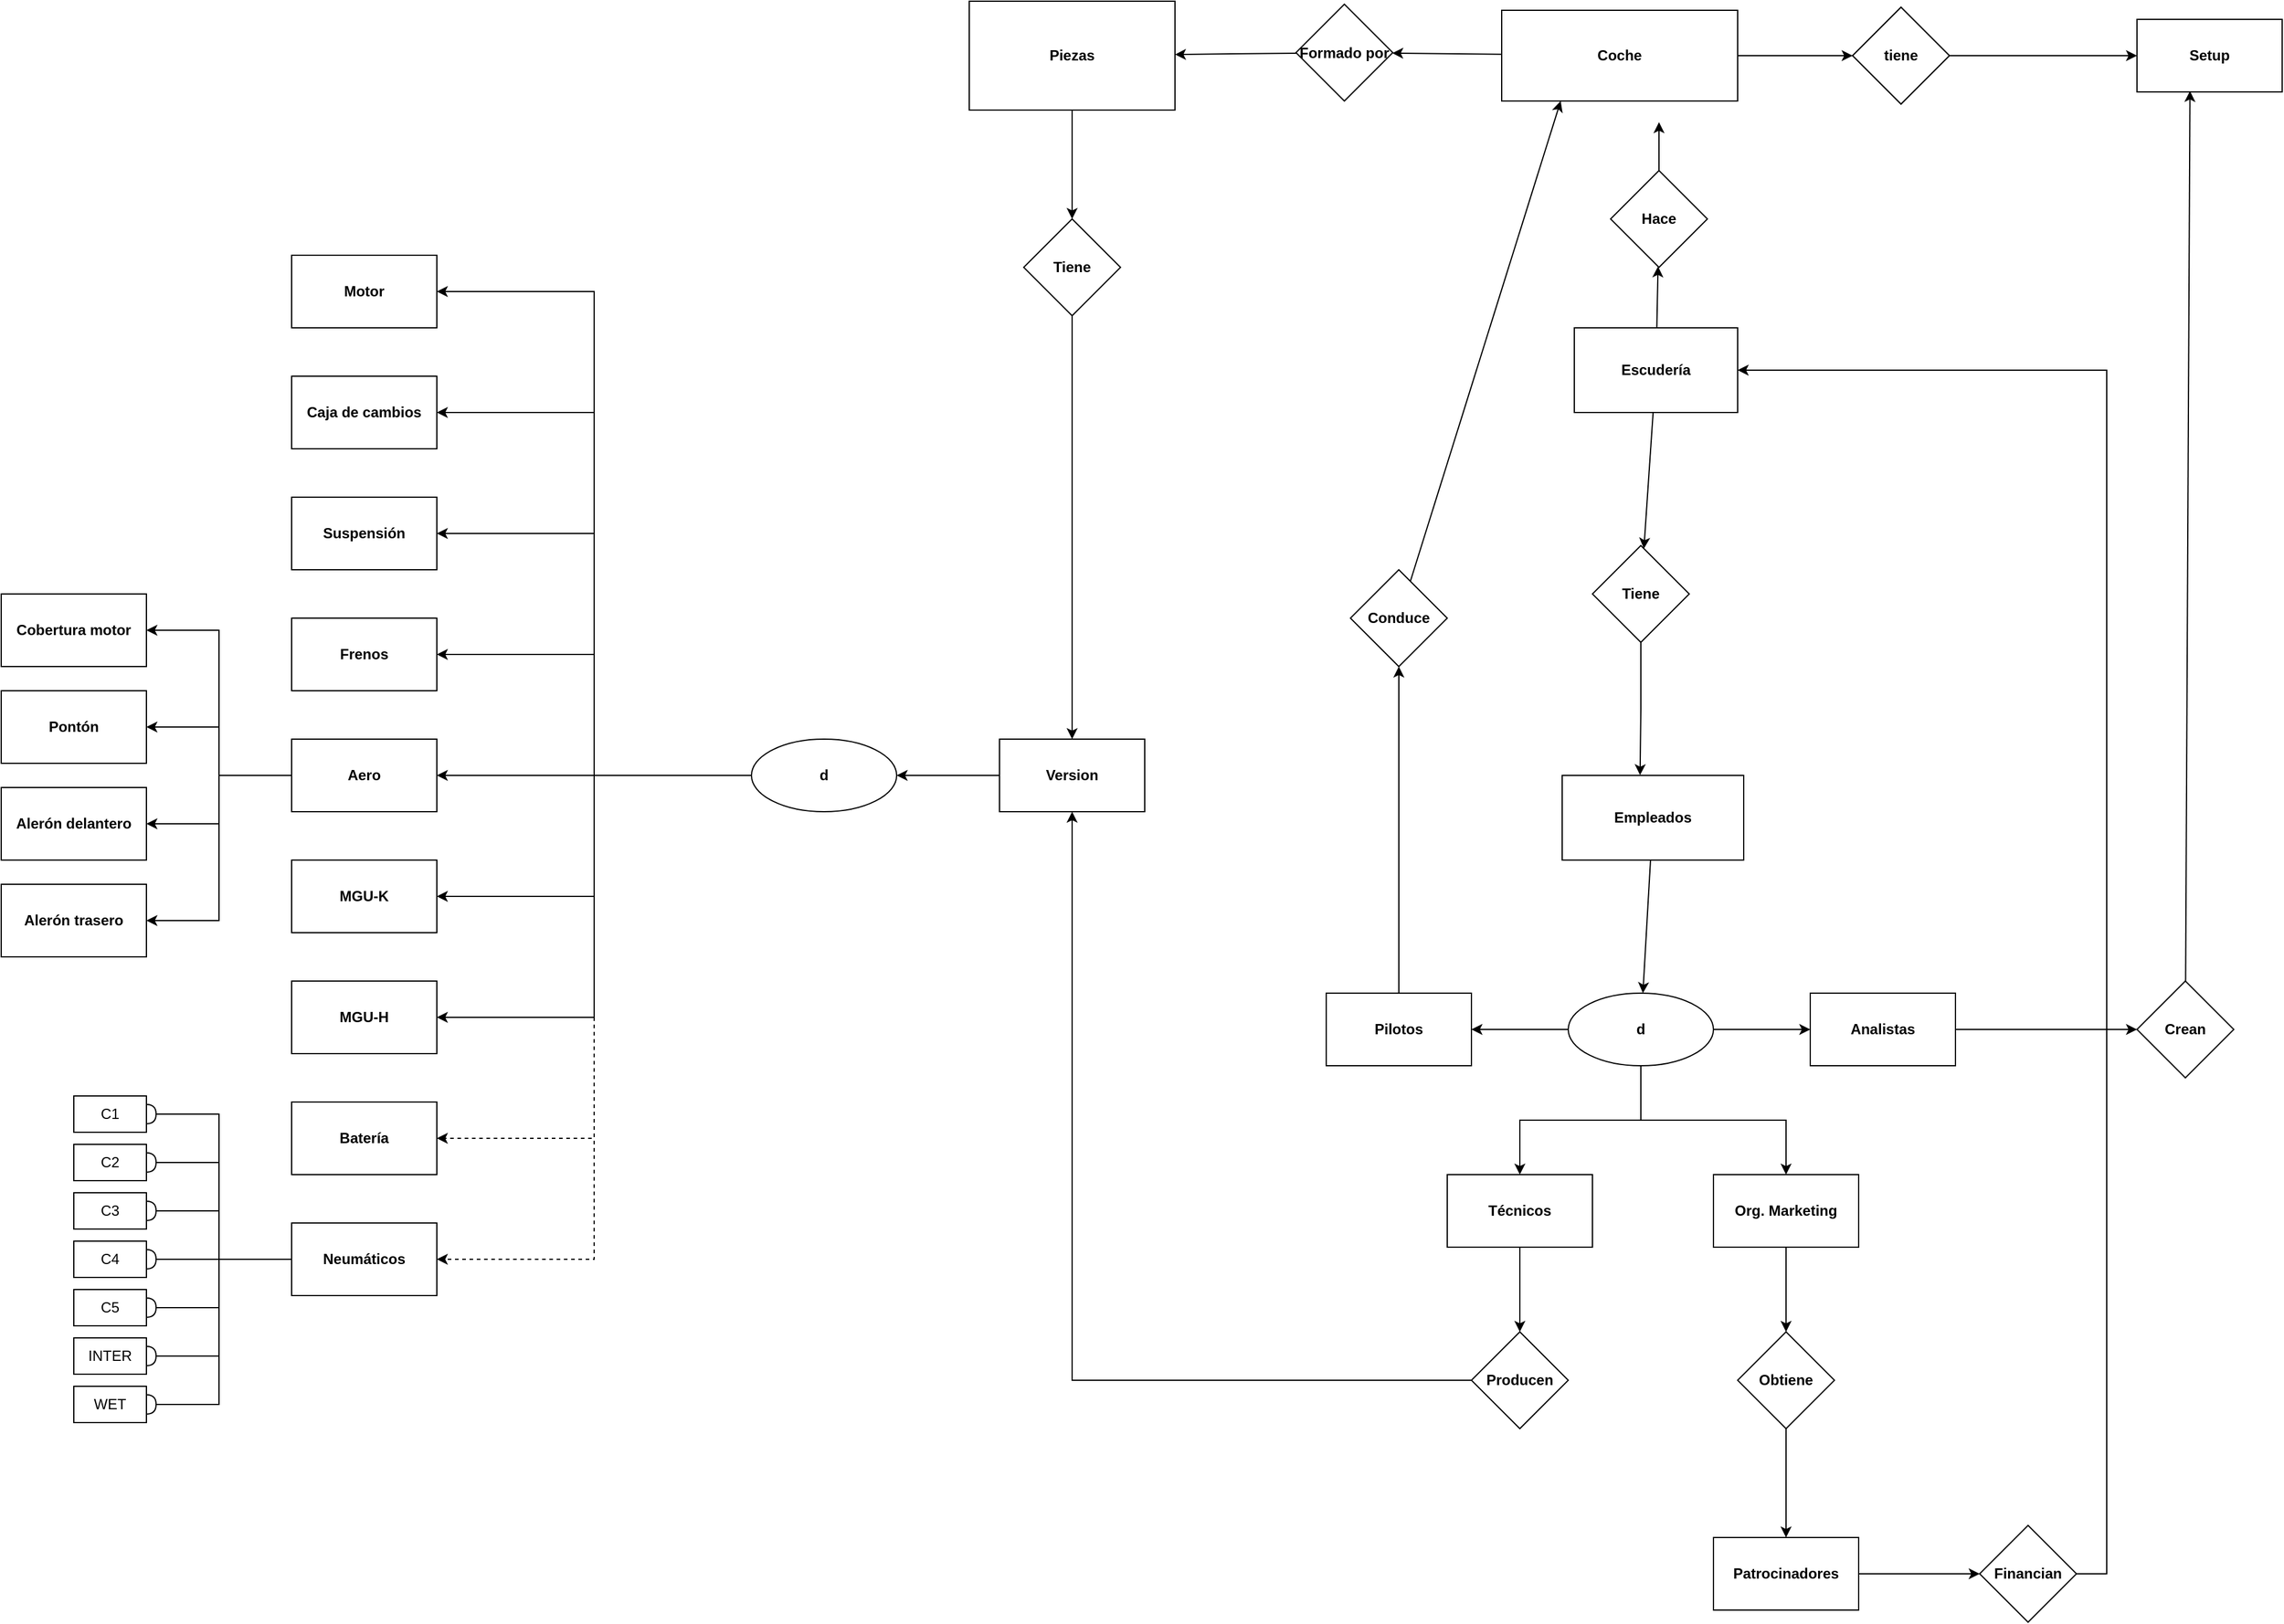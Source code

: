 <mxfile version="20.4.0" type="github">
  <diagram id="R2lEEEUBdFMjLlhIrx00" name="Page-1">
    <mxGraphModel dx="1680" dy="438" grid="1" gridSize="10" guides="1" tooltips="1" connect="1" arrows="1" fold="1" page="1" pageScale="1" pageWidth="850" pageHeight="1100" math="0" shadow="0" extFonts="Permanent Marker^https://fonts.googleapis.com/css?family=Permanent+Marker">
      <root>
        <mxCell id="0" />
        <mxCell id="1" parent="0" />
        <mxCell id="Vuo2y7uPP6f6gRKVwkSL-5" value="" style="edgeStyle=orthogonalEdgeStyle;rounded=0;orthogonalLoop=1;jettySize=auto;html=1;exitX=0.5;exitY=1;exitDx=0;exitDy=0;" parent="1" target="Vuo2y7uPP6f6gRKVwkSL-4" edge="1" source="Vuo2y7uPP6f6gRKVwkSL-67">
          <mxGeometry relative="1" as="geometry">
            <mxPoint x="315" y="220" as="sourcePoint" />
            <Array as="points" />
          </mxGeometry>
        </mxCell>
        <mxCell id="Vuo2y7uPP6f6gRKVwkSL-100" value="" style="edgeStyle=none;rounded=0;orthogonalLoop=1;jettySize=auto;html=1;strokeColor=default;" parent="1" source="Vuo2y7uPP6f6gRKVwkSL-1" target="Vuo2y7uPP6f6gRKVwkSL-67" edge="1">
          <mxGeometry relative="1" as="geometry" />
        </mxCell>
        <mxCell id="Vuo2y7uPP6f6gRKVwkSL-1" value="Formado por" style="rhombus;whiteSpace=wrap;html=1;startSize=30;fontStyle=1;" parent="1" vertex="1">
          <mxGeometry x="540" y="112.5" width="80" height="80" as="geometry" />
        </mxCell>
        <mxCell id="Vuo2y7uPP6f6gRKVwkSL-6" value="" style="edgeStyle=orthogonalEdgeStyle;rounded=0;orthogonalLoop=1;jettySize=auto;html=1;entryX=0.5;entryY=0;entryDx=0;entryDy=0;exitX=0.5;exitY=1;exitDx=0;exitDy=0;" parent="1" source="Vuo2y7uPP6f6gRKVwkSL-4" edge="1" target="Vuo2y7uPP6f6gRKVwkSL-66">
          <mxGeometry relative="1" as="geometry">
            <mxPoint x="235" y="420" as="targetPoint" />
            <Array as="points">
              <mxPoint x="355" y="720" />
            </Array>
          </mxGeometry>
        </mxCell>
        <mxCell id="Vuo2y7uPP6f6gRKVwkSL-4" value="Tiene" style="rhombus;whiteSpace=wrap;html=1;startSize=30;fontStyle=1;" parent="1" vertex="1">
          <mxGeometry x="315" y="290" width="80" height="80" as="geometry" />
        </mxCell>
        <mxCell id="Vuo2y7uPP6f6gRKVwkSL-24" value="Conduce" style="rhombus;whiteSpace=wrap;html=1;startSize=30;fontStyle=1;" parent="1" vertex="1">
          <mxGeometry x="1000" y="115" width="80" height="80" as="geometry" />
        </mxCell>
        <mxCell id="Vuo2y7uPP6f6gRKVwkSL-40" value="" style="edgeStyle=orthogonalEdgeStyle;rounded=0;orthogonalLoop=1;jettySize=auto;html=1;" parent="1" source="Vuo2y7uPP6f6gRKVwkSL-38" edge="1">
          <mxGeometry relative="1" as="geometry">
            <mxPoint x="840" y="210" as="targetPoint" />
          </mxGeometry>
        </mxCell>
        <mxCell id="Vuo2y7uPP6f6gRKVwkSL-38" value="Hace" style="rhombus;whiteSpace=wrap;html=1;startSize=30;fontStyle=1;" parent="1" vertex="1">
          <mxGeometry x="800" y="250" width="80" height="80" as="geometry" />
        </mxCell>
        <mxCell id="Vuo2y7uPP6f6gRKVwkSL-44" value="" style="edgeStyle=orthogonalEdgeStyle;rounded=0;orthogonalLoop=1;jettySize=auto;html=1;entryX=0.429;entryY=-0.003;entryDx=0;entryDy=0;entryPerimeter=0;" parent="1" source="Vuo2y7uPP6f6gRKVwkSL-41" target="Vuo2y7uPP6f6gRKVwkSL-79" edge="1">
          <mxGeometry relative="1" as="geometry">
            <mxPoint x="825" y="730" as="targetPoint" />
          </mxGeometry>
        </mxCell>
        <mxCell id="Vuo2y7uPP6f6gRKVwkSL-41" value="Tiene" style="rhombus;whiteSpace=wrap;html=1;startSize=30;fontStyle=1;" parent="1" vertex="1">
          <mxGeometry x="785" y="560" width="80" height="80" as="geometry" />
        </mxCell>
        <mxCell id="Vuo2y7uPP6f6gRKVwkSL-55" value="" style="edgeStyle=orthogonalEdgeStyle;rounded=0;orthogonalLoop=1;jettySize=auto;html=1;" parent="1" source="Vuo2y7uPP6f6gRKVwkSL-52" target="Vuo2y7uPP6f6gRKVwkSL-54" edge="1">
          <mxGeometry relative="1" as="geometry" />
        </mxCell>
        <mxCell id="Vuo2y7uPP6f6gRKVwkSL-57" value="" style="edgeStyle=orthogonalEdgeStyle;rounded=0;orthogonalLoop=1;jettySize=auto;html=1;" parent="1" source="Vuo2y7uPP6f6gRKVwkSL-52" target="Vuo2y7uPP6f6gRKVwkSL-56" edge="1">
          <mxGeometry relative="1" as="geometry" />
        </mxCell>
        <mxCell id="Vuo2y7uPP6f6gRKVwkSL-59" value="" style="edgeStyle=orthogonalEdgeStyle;rounded=0;orthogonalLoop=1;jettySize=auto;html=1;" parent="1" source="Vuo2y7uPP6f6gRKVwkSL-52" target="Vuo2y7uPP6f6gRKVwkSL-58" edge="1">
          <mxGeometry relative="1" as="geometry" />
        </mxCell>
        <mxCell id="Vuo2y7uPP6f6gRKVwkSL-61" value="" style="edgeStyle=orthogonalEdgeStyle;rounded=0;orthogonalLoop=1;jettySize=auto;html=1;" parent="1" source="Vuo2y7uPP6f6gRKVwkSL-52" target="Vuo2y7uPP6f6gRKVwkSL-60" edge="1">
          <mxGeometry relative="1" as="geometry" />
        </mxCell>
        <mxCell id="Vuo2y7uPP6f6gRKVwkSL-52" value="d" style="ellipse;whiteSpace=wrap;html=1;startSize=30;fontStyle=1;" parent="1" vertex="1">
          <mxGeometry x="765" y="930" width="120" height="60" as="geometry" />
        </mxCell>
        <mxCell id="Vuo2y7uPP6f6gRKVwkSL-93" value="" style="edgeStyle=none;rounded=0;orthogonalLoop=1;jettySize=auto;html=1;strokeColor=default;" parent="1" source="Vuo2y7uPP6f6gRKVwkSL-54" target="Vuo2y7uPP6f6gRKVwkSL-92" edge="1">
          <mxGeometry relative="1" as="geometry" />
        </mxCell>
        <mxCell id="Vuo2y7uPP6f6gRKVwkSL-54" value="Pilotos" style="whiteSpace=wrap;html=1;startSize=30;fontStyle=1;" parent="1" vertex="1">
          <mxGeometry x="565" y="930" width="120" height="60" as="geometry" />
        </mxCell>
        <mxCell id="Vuo2y7uPP6f6gRKVwkSL-97" value="" style="edgeStyle=none;rounded=0;orthogonalLoop=1;jettySize=auto;html=1;strokeColor=default;" parent="1" source="Vuo2y7uPP6f6gRKVwkSL-56" target="Vuo2y7uPP6f6gRKVwkSL-96" edge="1">
          <mxGeometry relative="1" as="geometry" />
        </mxCell>
        <mxCell id="Vuo2y7uPP6f6gRKVwkSL-56" value="Analistas" style="whiteSpace=wrap;html=1;startSize=30;fontStyle=1;" parent="1" vertex="1">
          <mxGeometry x="965" y="930" width="120" height="60" as="geometry" />
        </mxCell>
        <mxCell id="Vuo2y7uPP6f6gRKVwkSL-63" value="" style="edgeStyle=orthogonalEdgeStyle;rounded=0;orthogonalLoop=1;jettySize=auto;html=1;" parent="1" source="Vuo2y7uPP6f6gRKVwkSL-58" target="Vuo2y7uPP6f6gRKVwkSL-62" edge="1">
          <mxGeometry relative="1" as="geometry" />
        </mxCell>
        <mxCell id="Vuo2y7uPP6f6gRKVwkSL-58" value="Técnicos" style="whiteSpace=wrap;html=1;startSize=30;fontStyle=1;" parent="1" vertex="1">
          <mxGeometry x="665" y="1080" width="120" height="60" as="geometry" />
        </mxCell>
        <mxCell id="Vuo2y7uPP6f6gRKVwkSL-81" value="" style="edgeStyle=orthogonalEdgeStyle;rounded=0;orthogonalLoop=1;jettySize=auto;html=1;" parent="1" source="Vuo2y7uPP6f6gRKVwkSL-60" target="Vuo2y7uPP6f6gRKVwkSL-80" edge="1">
          <mxGeometry relative="1" as="geometry" />
        </mxCell>
        <mxCell id="Vuo2y7uPP6f6gRKVwkSL-60" value="Org. Marketing" style="whiteSpace=wrap;html=1;startSize=30;fontStyle=1;" parent="1" vertex="1">
          <mxGeometry x="885" y="1080" width="120" height="60" as="geometry" />
        </mxCell>
        <mxCell id="Vuo2y7uPP6f6gRKVwkSL-65" value="" style="edgeStyle=orthogonalEdgeStyle;rounded=0;orthogonalLoop=1;jettySize=auto;html=1;entryX=0.5;entryY=1;entryDx=0;entryDy=0;" parent="1" source="Vuo2y7uPP6f6gRKVwkSL-62" target="Vuo2y7uPP6f6gRKVwkSL-66" edge="1">
          <mxGeometry relative="1" as="geometry">
            <mxPoint x="220" y="490" as="targetPoint" />
            <Array as="points">
              <mxPoint x="355" y="1250" />
            </Array>
          </mxGeometry>
        </mxCell>
        <mxCell id="Vuo2y7uPP6f6gRKVwkSL-62" value="Producen" style="rhombus;whiteSpace=wrap;html=1;startSize=30;fontStyle=1;" parent="1" vertex="1">
          <mxGeometry x="685" y="1210" width="80" height="80" as="geometry" />
        </mxCell>
        <mxCell id="I6V64sEG3CaEDevAVkTw-2" style="edgeStyle=orthogonalEdgeStyle;rounded=0;orthogonalLoop=1;jettySize=auto;html=1;entryX=1;entryY=0.5;entryDx=0;entryDy=0;" edge="1" parent="1" source="Vuo2y7uPP6f6gRKVwkSL-66" target="I6V64sEG3CaEDevAVkTw-1">
          <mxGeometry relative="1" as="geometry" />
        </mxCell>
        <mxCell id="Vuo2y7uPP6f6gRKVwkSL-66" value="&lt;b&gt;Version&lt;/b&gt;" style="rounded=0;whiteSpace=wrap;html=1;" parent="1" vertex="1">
          <mxGeometry x="295" y="720" width="120" height="60" as="geometry" />
        </mxCell>
        <mxCell id="Vuo2y7uPP6f6gRKVwkSL-67" value="&lt;b&gt;Piezas&lt;/b&gt;" style="rounded=0;whiteSpace=wrap;html=1;" parent="1" vertex="1">
          <mxGeometry x="270" y="110" width="170" height="90" as="geometry" />
        </mxCell>
        <mxCell id="Vuo2y7uPP6f6gRKVwkSL-101" value="" style="edgeStyle=none;rounded=0;orthogonalLoop=1;jettySize=auto;html=1;strokeColor=default;" parent="1" source="Vuo2y7uPP6f6gRKVwkSL-68" target="Vuo2y7uPP6f6gRKVwkSL-1" edge="1">
          <mxGeometry relative="1" as="geometry" />
        </mxCell>
        <mxCell id="I6V64sEG3CaEDevAVkTw-46" style="edgeStyle=orthogonalEdgeStyle;rounded=0;orthogonalLoop=1;jettySize=auto;html=1;entryX=0;entryY=0.5;entryDx=0;entryDy=0;endArrow=classic;endFill=1;" edge="1" parent="1" source="Vuo2y7uPP6f6gRKVwkSL-68" target="Vuo2y7uPP6f6gRKVwkSL-76">
          <mxGeometry relative="1" as="geometry" />
        </mxCell>
        <mxCell id="Vuo2y7uPP6f6gRKVwkSL-68" value="&lt;b&gt;Coche&lt;/b&gt;" style="rounded=0;whiteSpace=wrap;html=1;" parent="1" vertex="1">
          <mxGeometry x="710" y="117.5" width="195" height="75" as="geometry" />
        </mxCell>
        <mxCell id="Vuo2y7uPP6f6gRKVwkSL-75" value="&lt;b&gt;Setup&lt;/b&gt;" style="rounded=0;whiteSpace=wrap;html=1;" parent="1" vertex="1">
          <mxGeometry x="1235" y="125" width="120" height="60" as="geometry" />
        </mxCell>
        <mxCell id="I6V64sEG3CaEDevAVkTw-47" style="edgeStyle=orthogonalEdgeStyle;rounded=0;orthogonalLoop=1;jettySize=auto;html=1;entryX=0;entryY=0.5;entryDx=0;entryDy=0;endArrow=classic;endFill=1;" edge="1" parent="1" source="Vuo2y7uPP6f6gRKVwkSL-76" target="Vuo2y7uPP6f6gRKVwkSL-75">
          <mxGeometry relative="1" as="geometry" />
        </mxCell>
        <mxCell id="Vuo2y7uPP6f6gRKVwkSL-76" value="&lt;b&gt;tiene&lt;/b&gt;" style="rhombus;whiteSpace=wrap;html=1;rounded=0;" parent="1" vertex="1">
          <mxGeometry x="1000" y="115" width="80" height="80" as="geometry" />
        </mxCell>
        <mxCell id="Vuo2y7uPP6f6gRKVwkSL-103" value="" style="edgeStyle=none;rounded=0;orthogonalLoop=1;jettySize=auto;html=1;strokeColor=default;" parent="1" source="Vuo2y7uPP6f6gRKVwkSL-78" target="Vuo2y7uPP6f6gRKVwkSL-38" edge="1">
          <mxGeometry relative="1" as="geometry" />
        </mxCell>
        <mxCell id="Vuo2y7uPP6f6gRKVwkSL-104" value="" style="edgeStyle=none;rounded=0;orthogonalLoop=1;jettySize=auto;html=1;strokeColor=default;" parent="1" source="Vuo2y7uPP6f6gRKVwkSL-78" target="Vuo2y7uPP6f6gRKVwkSL-41" edge="1">
          <mxGeometry relative="1" as="geometry" />
        </mxCell>
        <mxCell id="Vuo2y7uPP6f6gRKVwkSL-78" value="&lt;b&gt;Escudería&lt;/b&gt;" style="rounded=0;whiteSpace=wrap;html=1;" parent="1" vertex="1">
          <mxGeometry x="770" y="380" width="135" height="70" as="geometry" />
        </mxCell>
        <mxCell id="Vuo2y7uPP6f6gRKVwkSL-105" value="" style="edgeStyle=none;rounded=0;orthogonalLoop=1;jettySize=auto;html=1;strokeColor=default;" parent="1" source="Vuo2y7uPP6f6gRKVwkSL-79" target="Vuo2y7uPP6f6gRKVwkSL-52" edge="1">
          <mxGeometry relative="1" as="geometry" />
        </mxCell>
        <mxCell id="Vuo2y7uPP6f6gRKVwkSL-79" value="&lt;b&gt;Empleados&lt;/b&gt;" style="rounded=0;whiteSpace=wrap;html=1;" parent="1" vertex="1">
          <mxGeometry x="760" y="750" width="150" height="70" as="geometry" />
        </mxCell>
        <mxCell id="Vuo2y7uPP6f6gRKVwkSL-83" value="" style="edgeStyle=orthogonalEdgeStyle;rounded=0;orthogonalLoop=1;jettySize=auto;html=1;" parent="1" source="Vuo2y7uPP6f6gRKVwkSL-80" target="Vuo2y7uPP6f6gRKVwkSL-82" edge="1">
          <mxGeometry relative="1" as="geometry" />
        </mxCell>
        <mxCell id="Vuo2y7uPP6f6gRKVwkSL-80" value="Obtiene" style="rhombus;whiteSpace=wrap;html=1;startSize=30;fontStyle=1;" parent="1" vertex="1">
          <mxGeometry x="905" y="1210" width="80" height="80" as="geometry" />
        </mxCell>
        <mxCell id="Vuo2y7uPP6f6gRKVwkSL-88" value="" style="edgeStyle=orthogonalEdgeStyle;rounded=0;orthogonalLoop=1;jettySize=auto;html=1;" parent="1" source="Vuo2y7uPP6f6gRKVwkSL-82" target="Vuo2y7uPP6f6gRKVwkSL-87" edge="1">
          <mxGeometry relative="1" as="geometry" />
        </mxCell>
        <mxCell id="Vuo2y7uPP6f6gRKVwkSL-82" value="Patrocinadores" style="whiteSpace=wrap;html=1;startSize=30;fontStyle=1;" parent="1" vertex="1">
          <mxGeometry x="885" y="1380" width="120" height="60" as="geometry" />
        </mxCell>
        <mxCell id="Vuo2y7uPP6f6gRKVwkSL-90" value="" style="edgeStyle=orthogonalEdgeStyle;rounded=0;orthogonalLoop=1;jettySize=auto;html=1;entryX=1;entryY=0.5;entryDx=0;entryDy=0;" parent="1" source="Vuo2y7uPP6f6gRKVwkSL-87" target="Vuo2y7uPP6f6gRKVwkSL-78" edge="1">
          <mxGeometry relative="1" as="geometry">
            <mxPoint x="1240" y="400" as="targetPoint" />
            <Array as="points">
              <mxPoint x="1210" y="1410" />
              <mxPoint x="1210" y="415" />
            </Array>
          </mxGeometry>
        </mxCell>
        <mxCell id="Vuo2y7uPP6f6gRKVwkSL-87" value="Financian" style="rhombus;whiteSpace=wrap;html=1;startSize=30;fontStyle=1;" parent="1" vertex="1">
          <mxGeometry x="1105" y="1370" width="80" height="80" as="geometry" />
        </mxCell>
        <mxCell id="Vuo2y7uPP6f6gRKVwkSL-95" value="" style="edgeStyle=none;rounded=0;orthogonalLoop=1;jettySize=auto;html=1;strokeColor=default;entryX=0.25;entryY=1;entryDx=0;entryDy=0;" parent="1" source="Vuo2y7uPP6f6gRKVwkSL-92" target="Vuo2y7uPP6f6gRKVwkSL-68" edge="1">
          <mxGeometry relative="1" as="geometry">
            <mxPoint x="640" y="240" as="targetPoint" />
          </mxGeometry>
        </mxCell>
        <mxCell id="Vuo2y7uPP6f6gRKVwkSL-92" value="Conduce" style="rhombus;whiteSpace=wrap;html=1;startSize=30;fontStyle=1;" parent="1" vertex="1">
          <mxGeometry x="585" y="580" width="80" height="80" as="geometry" />
        </mxCell>
        <mxCell id="Vuo2y7uPP6f6gRKVwkSL-99" value="" style="edgeStyle=none;rounded=0;orthogonalLoop=1;jettySize=auto;html=1;strokeColor=default;entryX=0.365;entryY=0.987;entryDx=0;entryDy=0;entryPerimeter=0;" parent="1" source="Vuo2y7uPP6f6gRKVwkSL-96" target="Vuo2y7uPP6f6gRKVwkSL-75" edge="1">
          <mxGeometry relative="1" as="geometry">
            <mxPoint x="1275" y="400" as="targetPoint" />
          </mxGeometry>
        </mxCell>
        <mxCell id="Vuo2y7uPP6f6gRKVwkSL-96" value="Crean" style="rhombus;whiteSpace=wrap;html=1;startSize=30;fontStyle=1;" parent="1" vertex="1">
          <mxGeometry x="1235" y="920" width="80" height="80" as="geometry" />
        </mxCell>
        <mxCell id="I6V64sEG3CaEDevAVkTw-12" style="edgeStyle=orthogonalEdgeStyle;rounded=0;orthogonalLoop=1;jettySize=auto;html=1;exitX=0;exitY=0.5;exitDx=0;exitDy=0;entryX=1;entryY=0.5;entryDx=0;entryDy=0;" edge="1" parent="1" source="I6V64sEG3CaEDevAVkTw-1" target="I6V64sEG3CaEDevAVkTw-6">
          <mxGeometry relative="1" as="geometry" />
        </mxCell>
        <mxCell id="I6V64sEG3CaEDevAVkTw-13" style="edgeStyle=orthogonalEdgeStyle;rounded=0;orthogonalLoop=1;jettySize=auto;html=1;entryX=1;entryY=0.5;entryDx=0;entryDy=0;exitX=0;exitY=0.5;exitDx=0;exitDy=0;" edge="1" parent="1" source="I6V64sEG3CaEDevAVkTw-1" target="I6V64sEG3CaEDevAVkTw-3">
          <mxGeometry relative="1" as="geometry" />
        </mxCell>
        <mxCell id="I6V64sEG3CaEDevAVkTw-14" style="edgeStyle=orthogonalEdgeStyle;rounded=0;orthogonalLoop=1;jettySize=auto;html=1;entryX=1;entryY=0.5;entryDx=0;entryDy=0;" edge="1" parent="1" source="I6V64sEG3CaEDevAVkTw-1" target="I6V64sEG3CaEDevAVkTw-4">
          <mxGeometry relative="1" as="geometry" />
        </mxCell>
        <mxCell id="I6V64sEG3CaEDevAVkTw-15" style="edgeStyle=orthogonalEdgeStyle;rounded=0;orthogonalLoop=1;jettySize=auto;html=1;exitX=0;exitY=0.5;exitDx=0;exitDy=0;entryX=1;entryY=0.5;entryDx=0;entryDy=0;" edge="1" parent="1" source="I6V64sEG3CaEDevAVkTw-1" target="I6V64sEG3CaEDevAVkTw-10">
          <mxGeometry relative="1" as="geometry" />
        </mxCell>
        <mxCell id="I6V64sEG3CaEDevAVkTw-16" style="edgeStyle=orthogonalEdgeStyle;rounded=0;orthogonalLoop=1;jettySize=auto;html=1;exitX=0;exitY=0.5;exitDx=0;exitDy=0;entryX=1;entryY=0.5;entryDx=0;entryDy=0;" edge="1" parent="1" source="I6V64sEG3CaEDevAVkTw-1" target="I6V64sEG3CaEDevAVkTw-5">
          <mxGeometry relative="1" as="geometry" />
        </mxCell>
        <mxCell id="I6V64sEG3CaEDevAVkTw-17" style="edgeStyle=orthogonalEdgeStyle;rounded=0;orthogonalLoop=1;jettySize=auto;html=1;exitX=0;exitY=0.5;exitDx=0;exitDy=0;entryX=1;entryY=0.5;entryDx=0;entryDy=0;" edge="1" parent="1" source="I6V64sEG3CaEDevAVkTw-1" target="I6V64sEG3CaEDevAVkTw-8">
          <mxGeometry relative="1" as="geometry" />
        </mxCell>
        <mxCell id="I6V64sEG3CaEDevAVkTw-18" style="edgeStyle=orthogonalEdgeStyle;rounded=0;orthogonalLoop=1;jettySize=auto;html=1;entryX=1;entryY=0.5;entryDx=0;entryDy=0;endArrow=classic;endFill=1;" edge="1" parent="1" source="I6V64sEG3CaEDevAVkTw-1" target="I6V64sEG3CaEDevAVkTw-9">
          <mxGeometry relative="1" as="geometry" />
        </mxCell>
        <mxCell id="I6V64sEG3CaEDevAVkTw-19" style="edgeStyle=orthogonalEdgeStyle;rounded=0;orthogonalLoop=1;jettySize=auto;html=1;exitX=0;exitY=0.5;exitDx=0;exitDy=0;entryX=1;entryY=0.5;entryDx=0;entryDy=0;dashed=1;" edge="1" parent="1" source="I6V64sEG3CaEDevAVkTw-1" target="I6V64sEG3CaEDevAVkTw-7">
          <mxGeometry relative="1" as="geometry" />
        </mxCell>
        <mxCell id="I6V64sEG3CaEDevAVkTw-20" style="edgeStyle=orthogonalEdgeStyle;rounded=0;orthogonalLoop=1;jettySize=auto;html=1;exitX=0;exitY=0.5;exitDx=0;exitDy=0;entryX=1;entryY=0.5;entryDx=0;entryDy=0;dashed=1;" edge="1" parent="1" source="I6V64sEG3CaEDevAVkTw-1" target="I6V64sEG3CaEDevAVkTw-11">
          <mxGeometry relative="1" as="geometry" />
        </mxCell>
        <mxCell id="I6V64sEG3CaEDevAVkTw-1" value="d" style="ellipse;whiteSpace=wrap;html=1;startSize=30;fontStyle=1;" vertex="1" parent="1">
          <mxGeometry x="90" y="720" width="120" height="60" as="geometry" />
        </mxCell>
        <mxCell id="I6V64sEG3CaEDevAVkTw-3" value="&lt;b&gt;Caja de cambios&lt;/b&gt;" style="rounded=0;whiteSpace=wrap;html=1;" vertex="1" parent="1">
          <mxGeometry x="-290" y="420" width="120" height="60" as="geometry" />
        </mxCell>
        <mxCell id="I6V64sEG3CaEDevAVkTw-4" value="&lt;b&gt;Suspensión&lt;/b&gt;" style="rounded=0;whiteSpace=wrap;html=1;" vertex="1" parent="1">
          <mxGeometry x="-290" y="520" width="120" height="60" as="geometry" />
        </mxCell>
        <mxCell id="I6V64sEG3CaEDevAVkTw-25" style="edgeStyle=orthogonalEdgeStyle;rounded=0;orthogonalLoop=1;jettySize=auto;html=1;exitX=0;exitY=0.5;exitDx=0;exitDy=0;entryX=1;entryY=0.5;entryDx=0;entryDy=0;" edge="1" parent="1" source="I6V64sEG3CaEDevAVkTw-5" target="I6V64sEG3CaEDevAVkTw-22">
          <mxGeometry relative="1" as="geometry" />
        </mxCell>
        <mxCell id="I6V64sEG3CaEDevAVkTw-26" style="edgeStyle=orthogonalEdgeStyle;rounded=0;orthogonalLoop=1;jettySize=auto;html=1;entryX=1;entryY=0.5;entryDx=0;entryDy=0;" edge="1" parent="1" source="I6V64sEG3CaEDevAVkTw-5" target="I6V64sEG3CaEDevAVkTw-23">
          <mxGeometry relative="1" as="geometry" />
        </mxCell>
        <mxCell id="I6V64sEG3CaEDevAVkTw-27" style="edgeStyle=orthogonalEdgeStyle;rounded=0;orthogonalLoop=1;jettySize=auto;html=1;entryX=1;entryY=0.5;entryDx=0;entryDy=0;" edge="1" parent="1" source="I6V64sEG3CaEDevAVkTw-5" target="I6V64sEG3CaEDevAVkTw-24">
          <mxGeometry relative="1" as="geometry" />
        </mxCell>
        <mxCell id="I6V64sEG3CaEDevAVkTw-28" style="edgeStyle=orthogonalEdgeStyle;rounded=0;orthogonalLoop=1;jettySize=auto;html=1;entryX=1;entryY=0.5;entryDx=0;entryDy=0;" edge="1" parent="1" source="I6V64sEG3CaEDevAVkTw-5" target="I6V64sEG3CaEDevAVkTw-21">
          <mxGeometry relative="1" as="geometry" />
        </mxCell>
        <mxCell id="I6V64sEG3CaEDevAVkTw-5" value="&lt;b&gt;Aero&lt;/b&gt;" style="rounded=0;whiteSpace=wrap;html=1;" vertex="1" parent="1">
          <mxGeometry x="-290" y="720" width="120" height="60" as="geometry" />
        </mxCell>
        <mxCell id="I6V64sEG3CaEDevAVkTw-6" value="&lt;b&gt;Motor&lt;/b&gt;" style="rounded=0;whiteSpace=wrap;html=1;" vertex="1" parent="1">
          <mxGeometry x="-290" y="320" width="120" height="60" as="geometry" />
        </mxCell>
        <mxCell id="I6V64sEG3CaEDevAVkTw-7" value="&lt;b&gt;Batería&lt;/b&gt;" style="rounded=0;whiteSpace=wrap;html=1;" vertex="1" parent="1">
          <mxGeometry x="-290" y="1020" width="120" height="60" as="geometry" />
        </mxCell>
        <mxCell id="I6V64sEG3CaEDevAVkTw-8" value="&lt;b&gt;MGU-K&lt;/b&gt;" style="rounded=0;whiteSpace=wrap;html=1;" vertex="1" parent="1">
          <mxGeometry x="-290" y="820" width="120" height="60" as="geometry" />
        </mxCell>
        <mxCell id="I6V64sEG3CaEDevAVkTw-9" value="&lt;b&gt;MGU-H&lt;/b&gt;" style="rounded=0;whiteSpace=wrap;html=1;" vertex="1" parent="1">
          <mxGeometry x="-290" y="920" width="120" height="60" as="geometry" />
        </mxCell>
        <mxCell id="I6V64sEG3CaEDevAVkTw-10" value="&lt;b&gt;Frenos&lt;/b&gt;" style="rounded=0;whiteSpace=wrap;html=1;" vertex="1" parent="1">
          <mxGeometry x="-290" y="620" width="120" height="60" as="geometry" />
        </mxCell>
        <mxCell id="I6V64sEG3CaEDevAVkTw-39" style="edgeStyle=orthogonalEdgeStyle;rounded=0;orthogonalLoop=1;jettySize=auto;html=1;entryX=1;entryY=0.5;entryDx=0;entryDy=0;endArrow=halfCircle;endFill=0;" edge="1" parent="1" source="I6V64sEG3CaEDevAVkTw-11" target="I6V64sEG3CaEDevAVkTw-31">
          <mxGeometry relative="1" as="geometry" />
        </mxCell>
        <mxCell id="I6V64sEG3CaEDevAVkTw-40" style="edgeStyle=orthogonalEdgeStyle;rounded=0;orthogonalLoop=1;jettySize=auto;html=1;entryX=1;entryY=0.5;entryDx=0;entryDy=0;endArrow=halfCircle;endFill=0;" edge="1" parent="1" source="I6V64sEG3CaEDevAVkTw-11" target="I6V64sEG3CaEDevAVkTw-32">
          <mxGeometry relative="1" as="geometry" />
        </mxCell>
        <mxCell id="I6V64sEG3CaEDevAVkTw-41" style="edgeStyle=orthogonalEdgeStyle;rounded=0;orthogonalLoop=1;jettySize=auto;html=1;entryX=1;entryY=0.5;entryDx=0;entryDy=0;endArrow=halfCircle;endFill=0;" edge="1" parent="1" source="I6V64sEG3CaEDevAVkTw-11" target="I6V64sEG3CaEDevAVkTw-33">
          <mxGeometry relative="1" as="geometry" />
        </mxCell>
        <mxCell id="I6V64sEG3CaEDevAVkTw-42" style="edgeStyle=orthogonalEdgeStyle;rounded=0;orthogonalLoop=1;jettySize=auto;html=1;entryX=1;entryY=0.5;entryDx=0;entryDy=0;endArrow=halfCircle;endFill=0;" edge="1" parent="1" source="I6V64sEG3CaEDevAVkTw-11" target="I6V64sEG3CaEDevAVkTw-34">
          <mxGeometry relative="1" as="geometry" />
        </mxCell>
        <mxCell id="I6V64sEG3CaEDevAVkTw-43" style="edgeStyle=orthogonalEdgeStyle;rounded=0;orthogonalLoop=1;jettySize=auto;html=1;entryX=1;entryY=0.5;entryDx=0;entryDy=0;endArrow=halfCircle;endFill=0;" edge="1" parent="1" source="I6V64sEG3CaEDevAVkTw-11" target="I6V64sEG3CaEDevAVkTw-35">
          <mxGeometry relative="1" as="geometry" />
        </mxCell>
        <mxCell id="I6V64sEG3CaEDevAVkTw-44" style="edgeStyle=orthogonalEdgeStyle;rounded=0;orthogonalLoop=1;jettySize=auto;html=1;entryX=1;entryY=0.5;entryDx=0;entryDy=0;endArrow=halfCircle;endFill=0;" edge="1" parent="1" source="I6V64sEG3CaEDevAVkTw-11" target="I6V64sEG3CaEDevAVkTw-36">
          <mxGeometry relative="1" as="geometry" />
        </mxCell>
        <mxCell id="I6V64sEG3CaEDevAVkTw-11" value="&lt;b&gt;Neumáticos&lt;/b&gt;" style="rounded=0;whiteSpace=wrap;html=1;" vertex="1" parent="1">
          <mxGeometry x="-290" y="1120" width="120" height="60" as="geometry" />
        </mxCell>
        <mxCell id="I6V64sEG3CaEDevAVkTw-21" value="&lt;b&gt;Cobertura motor&lt;/b&gt;" style="rounded=0;whiteSpace=wrap;html=1;" vertex="1" parent="1">
          <mxGeometry x="-530" y="600" width="120" height="60" as="geometry" />
        </mxCell>
        <mxCell id="I6V64sEG3CaEDevAVkTw-22" value="&lt;b&gt;Pontón&lt;/b&gt;" style="rounded=0;whiteSpace=wrap;html=1;" vertex="1" parent="1">
          <mxGeometry x="-530" y="680" width="120" height="60" as="geometry" />
        </mxCell>
        <mxCell id="I6V64sEG3CaEDevAVkTw-23" value="&lt;b&gt;Alerón delantero&lt;/b&gt;" style="rounded=0;whiteSpace=wrap;html=1;" vertex="1" parent="1">
          <mxGeometry x="-530" y="760" width="120" height="60" as="geometry" />
        </mxCell>
        <mxCell id="I6V64sEG3CaEDevAVkTw-24" value="&lt;b&gt;Alerón trasero&lt;/b&gt;" style="rounded=0;whiteSpace=wrap;html=1;" vertex="1" parent="1">
          <mxGeometry x="-530" y="840" width="120" height="60" as="geometry" />
        </mxCell>
        <mxCell id="I6V64sEG3CaEDevAVkTw-31" value="C1" style="rounded=0;whiteSpace=wrap;html=1;" vertex="1" parent="1">
          <mxGeometry x="-470" y="1015" width="60" height="30" as="geometry" />
        </mxCell>
        <mxCell id="I6V64sEG3CaEDevAVkTw-32" value="C2" style="rounded=0;whiteSpace=wrap;html=1;" vertex="1" parent="1">
          <mxGeometry x="-470" y="1055" width="60" height="30" as="geometry" />
        </mxCell>
        <mxCell id="I6V64sEG3CaEDevAVkTw-33" value="C3" style="rounded=0;whiteSpace=wrap;html=1;" vertex="1" parent="1">
          <mxGeometry x="-470" y="1095" width="60" height="30" as="geometry" />
        </mxCell>
        <mxCell id="I6V64sEG3CaEDevAVkTw-34" value="C4" style="rounded=0;whiteSpace=wrap;html=1;" vertex="1" parent="1">
          <mxGeometry x="-470" y="1135" width="60" height="30" as="geometry" />
        </mxCell>
        <mxCell id="I6V64sEG3CaEDevAVkTw-35" value="C5" style="rounded=0;whiteSpace=wrap;html=1;" vertex="1" parent="1">
          <mxGeometry x="-470" y="1175" width="60" height="30" as="geometry" />
        </mxCell>
        <mxCell id="I6V64sEG3CaEDevAVkTw-36" value="INTER" style="rounded=0;whiteSpace=wrap;html=1;" vertex="1" parent="1">
          <mxGeometry x="-470" y="1215" width="60" height="30" as="geometry" />
        </mxCell>
        <mxCell id="I6V64sEG3CaEDevAVkTw-37" value="WET" style="rounded=0;whiteSpace=wrap;html=1;" vertex="1" parent="1">
          <mxGeometry x="-470" y="1255" width="60" height="30" as="geometry" />
        </mxCell>
        <mxCell id="I6V64sEG3CaEDevAVkTw-49" value="" style="edgeStyle=orthogonalEdgeStyle;rounded=0;orthogonalLoop=1;jettySize=auto;html=1;entryX=1;entryY=0.5;entryDx=0;entryDy=0;endArrow=halfCircle;endFill=0;" edge="1" parent="1" source="I6V64sEG3CaEDevAVkTw-11" target="I6V64sEG3CaEDevAVkTw-37">
          <mxGeometry relative="1" as="geometry">
            <mxPoint x="-290" y="1150" as="sourcePoint" />
            <mxPoint x="-375" y="1270" as="targetPoint" />
          </mxGeometry>
        </mxCell>
      </root>
    </mxGraphModel>
  </diagram>
</mxfile>
